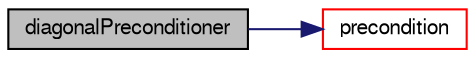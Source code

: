 digraph "diagonalPreconditioner"
{
  bgcolor="transparent";
  edge [fontname="FreeSans",fontsize="10",labelfontname="FreeSans",labelfontsize="10"];
  node [fontname="FreeSans",fontsize="10",shape=record];
  rankdir="LR";
  Node0 [label="diagonalPreconditioner",height=0.2,width=0.4,color="black", fillcolor="grey75", style="filled", fontcolor="black"];
  Node0 -> Node1 [color="midnightblue",fontsize="10",style="solid",fontname="FreeSans"];
  Node1 [label="precondition",height=0.2,width=0.4,color="red",URL="$a26898.html#a42d7d978aff9dd42518052155211d753",tooltip="Return wA the preconditioned form of residual rA. "];
}
